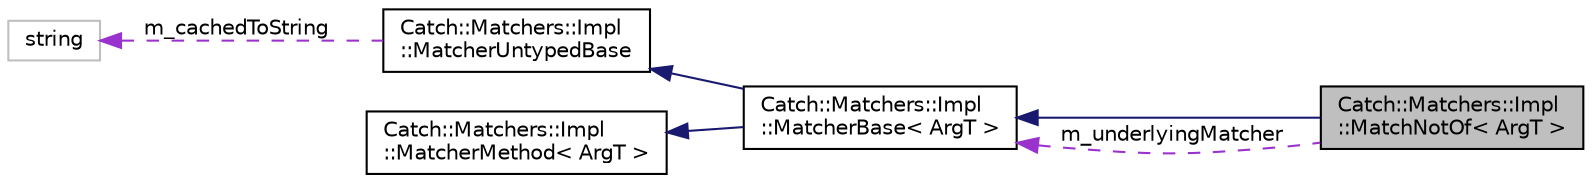 digraph "Catch::Matchers::Impl::MatchNotOf&lt; ArgT &gt;"
{
  edge [fontname="Helvetica",fontsize="10",labelfontname="Helvetica",labelfontsize="10"];
  node [fontname="Helvetica",fontsize="10",shape=record];
  rankdir="LR";
  Node4 [label="Catch::Matchers::Impl\l::MatchNotOf\< ArgT \>",height=0.2,width=0.4,color="black", fillcolor="grey75", style="filled", fontcolor="black"];
  Node5 -> Node4 [dir="back",color="midnightblue",fontsize="10",style="solid"];
  Node5 [label="Catch::Matchers::Impl\l::MatcherBase\< ArgT \>",height=0.2,width=0.4,color="black", fillcolor="white", style="filled",URL="$structCatch_1_1Matchers_1_1Impl_1_1MatcherBase.html"];
  Node6 -> Node5 [dir="back",color="midnightblue",fontsize="10",style="solid"];
  Node6 [label="Catch::Matchers::Impl\l::MatcherUntypedBase",height=0.2,width=0.4,color="black", fillcolor="white", style="filled",URL="$classCatch_1_1Matchers_1_1Impl_1_1MatcherUntypedBase.html"];
  Node7 -> Node6 [dir="back",color="darkorchid3",fontsize="10",style="dashed",label=" m_cachedToString" ];
  Node7 [label="string",height=0.2,width=0.4,color="grey75", fillcolor="white", style="filled"];
  Node8 -> Node5 [dir="back",color="midnightblue",fontsize="10",style="solid"];
  Node8 [label="Catch::Matchers::Impl\l::MatcherMethod\< ArgT \>",height=0.2,width=0.4,color="black", fillcolor="white", style="filled",URL="$structCatch_1_1Matchers_1_1Impl_1_1MatcherMethod.html"];
  Node5 -> Node4 [dir="back",color="darkorchid3",fontsize="10",style="dashed",label=" m_underlyingMatcher" ];
}
